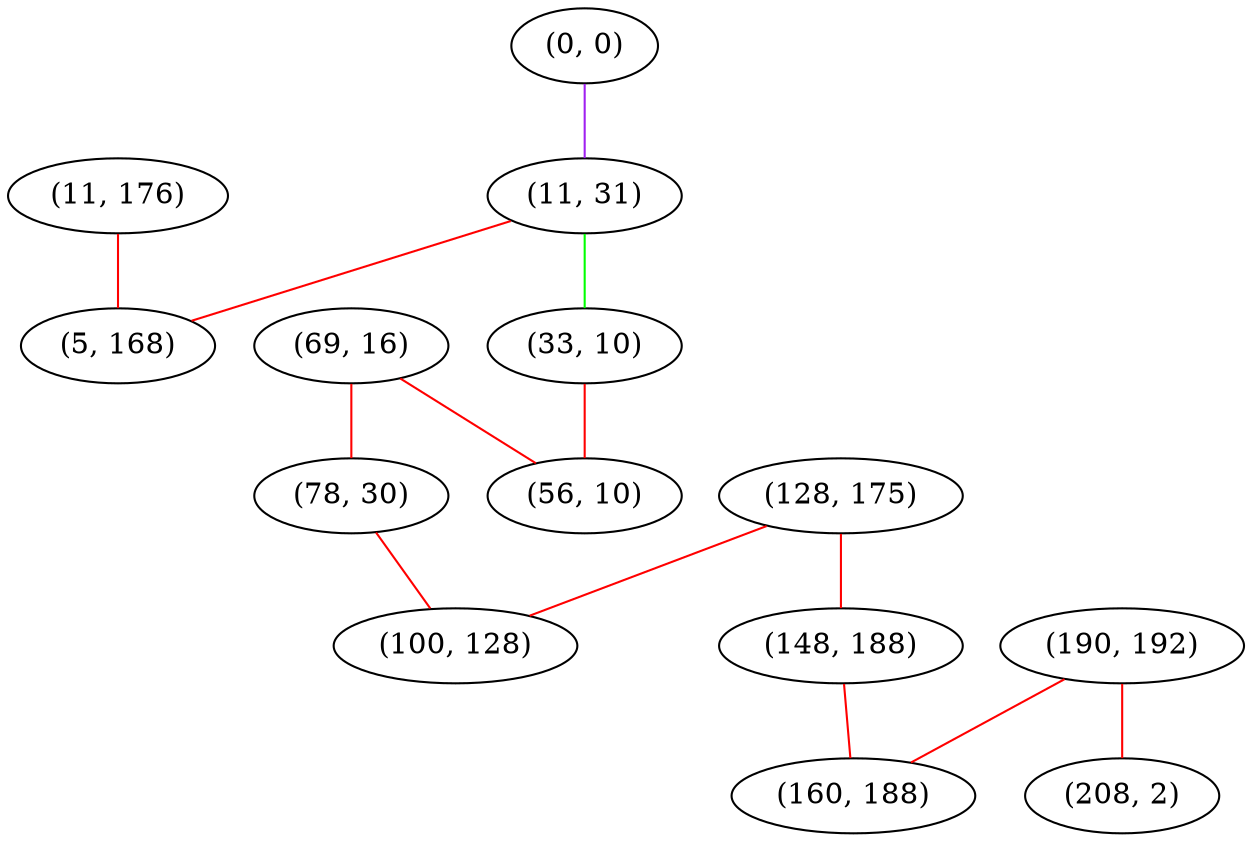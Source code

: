 graph "" {
"(11, 176)";
"(0, 0)";
"(190, 192)";
"(128, 175)";
"(69, 16)";
"(78, 30)";
"(11, 31)";
"(208, 2)";
"(148, 188)";
"(33, 10)";
"(160, 188)";
"(56, 10)";
"(5, 168)";
"(100, 128)";
"(11, 176)" -- "(5, 168)"  [color=red, key=0, weight=1];
"(0, 0)" -- "(11, 31)"  [color=purple, key=0, weight=4];
"(190, 192)" -- "(208, 2)"  [color=red, key=0, weight=1];
"(190, 192)" -- "(160, 188)"  [color=red, key=0, weight=1];
"(128, 175)" -- "(148, 188)"  [color=red, key=0, weight=1];
"(128, 175)" -- "(100, 128)"  [color=red, key=0, weight=1];
"(69, 16)" -- "(56, 10)"  [color=red, key=0, weight=1];
"(69, 16)" -- "(78, 30)"  [color=red, key=0, weight=1];
"(78, 30)" -- "(100, 128)"  [color=red, key=0, weight=1];
"(11, 31)" -- "(33, 10)"  [color=green, key=0, weight=2];
"(11, 31)" -- "(5, 168)"  [color=red, key=0, weight=1];
"(148, 188)" -- "(160, 188)"  [color=red, key=0, weight=1];
"(33, 10)" -- "(56, 10)"  [color=red, key=0, weight=1];
}
